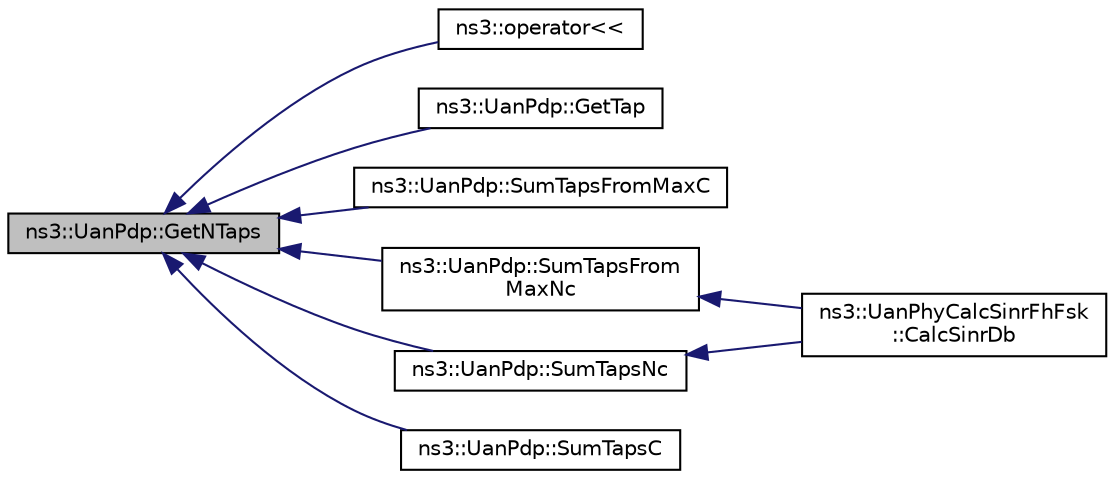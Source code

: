 digraph "ns3::UanPdp::GetNTaps"
{
  edge [fontname="Helvetica",fontsize="10",labelfontname="Helvetica",labelfontsize="10"];
  node [fontname="Helvetica",fontsize="10",shape=record];
  rankdir="LR";
  Node1 [label="ns3::UanPdp::GetNTaps",height=0.2,width=0.4,color="black", fillcolor="grey75", style="filled", fontcolor="black"];
  Node1 -> Node2 [dir="back",color="midnightblue",fontsize="10",style="solid"];
  Node2 [label="ns3::operator\<\<",height=0.2,width=0.4,color="black", fillcolor="white", style="filled",URL="$d0/de9/group__uan.html#ga8acd7fb8a2ad8fe421d493a79d94f83d"];
  Node1 -> Node3 [dir="back",color="midnightblue",fontsize="10",style="solid"];
  Node3 [label="ns3::UanPdp::GetTap",height=0.2,width=0.4,color="black", fillcolor="white", style="filled",URL="$d4/d80/classns3_1_1UanPdp.html#acc23ec589977ff83103af6ae417af95d"];
  Node1 -> Node4 [dir="back",color="midnightblue",fontsize="10",style="solid"];
  Node4 [label="ns3::UanPdp::SumTapsFromMaxC",height=0.2,width=0.4,color="black", fillcolor="white", style="filled",URL="$d4/d80/classns3_1_1UanPdp.html#a535dd31f8cd9181cf6b6f2bf0ecf2ba4"];
  Node1 -> Node5 [dir="back",color="midnightblue",fontsize="10",style="solid"];
  Node5 [label="ns3::UanPdp::SumTapsFrom\lMaxNc",height=0.2,width=0.4,color="black", fillcolor="white", style="filled",URL="$d4/d80/classns3_1_1UanPdp.html#a7df1e7a43fecc51c977f30c64a8821de"];
  Node5 -> Node6 [dir="back",color="midnightblue",fontsize="10",style="solid"];
  Node6 [label="ns3::UanPhyCalcSinrFhFsk\l::CalcSinrDb",height=0.2,width=0.4,color="black", fillcolor="white", style="filled",URL="$d4/d46/classns3_1_1UanPhyCalcSinrFhFsk.html#a6d728e7e7fa4c3ce682bae527d0c7db3"];
  Node1 -> Node7 [dir="back",color="midnightblue",fontsize="10",style="solid"];
  Node7 [label="ns3::UanPdp::SumTapsNc",height=0.2,width=0.4,color="black", fillcolor="white", style="filled",URL="$d4/d80/classns3_1_1UanPdp.html#ae0dcc462b261f598ef93461c7b2b2c7c"];
  Node7 -> Node6 [dir="back",color="midnightblue",fontsize="10",style="solid"];
  Node1 -> Node8 [dir="back",color="midnightblue",fontsize="10",style="solid"];
  Node8 [label="ns3::UanPdp::SumTapsC",height=0.2,width=0.4,color="black", fillcolor="white", style="filled",URL="$d4/d80/classns3_1_1UanPdp.html#ad411614f76689f5479bd81fc9ee70e27"];
}
